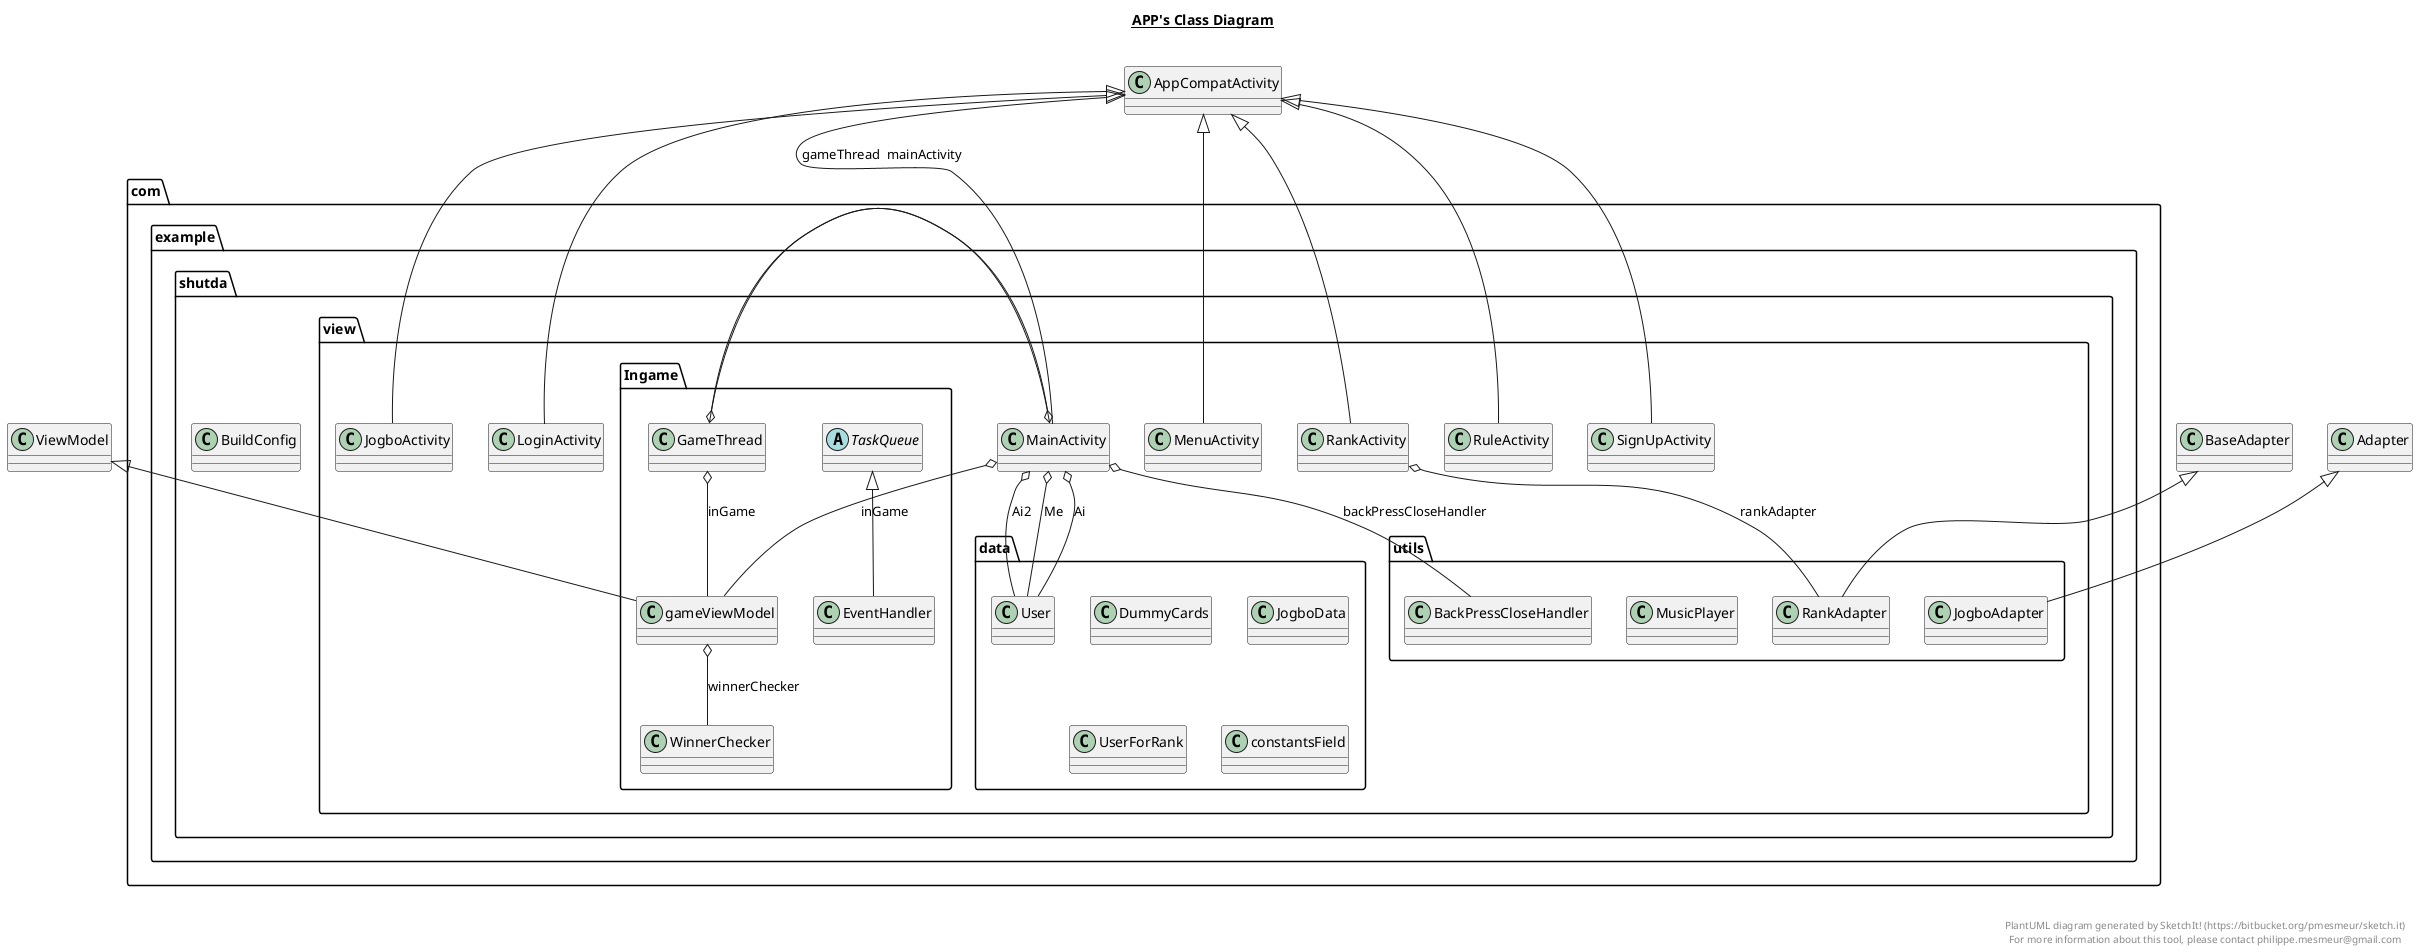 @startuml

title __APP's Class Diagram__\n

  package com.example.shutda {
    package com.example.shutda.view {
      package com.example.shutda.view.utils {
        class BackPressCloseHandler {
        }
      }
    }
  }
  

  package com.example.shutda {
    class BuildConfig {
    }
  }
  

  package com.example.shutda {
    package com.example.shutda.view {
      package com.example.shutda.view.data {
        class DummyCards {
        }
      }
    }
  }
  

  package com.example.shutda {
    package com.example.shutda.view {
      package com.example.shutda.view.Ingame {
        class EventHandler {
        }
      }
    }
  }
  

  package com.example.shutda {
    package com.example.shutda.view {
      package com.example.shutda.view.Ingame {
        class GameThread {
        }
      }
    }
  }
  

  package com.example.shutda {
    package com.example.shutda.view {
      class JogboActivity {
      }
    }
  }
  

  package com.example.shutda {
    package com.example.shutda.view {
      package com.example.shutda.view.utils {
        class JogboAdapter {
        }
      }
    }
  }
  

  package com.example.shutda {
    package com.example.shutda.view {
      package com.example.shutda.view.data {
        class JogboData {
        }
      }
    }
  }
  

  package com.example.shutda {
    package com.example.shutda.view {
      class LoginActivity {
      }
    }
  }
  

  package com.example.shutda {
    package com.example.shutda.view {
      class MainActivity {
      }
    }
  }
  

  package com.example.shutda {
    package com.example.shutda.view {
      class MenuActivity {
      }
    }
  }
  

  package com.example.shutda {
    package com.example.shutda.view {
      package com.example.shutda.view.utils {
        class MusicPlayer {
        }
      }
    }
  }
  

  package com.example.shutda {
    package com.example.shutda.view {
      class RankActivity {
      }
    }
  }
  

  package com.example.shutda {
    package com.example.shutda.view {
      package com.example.shutda.view.utils {
        class RankAdapter {
        }
      }
    }
  }
  

  package com.example.shutda {
    package com.example.shutda.view {
      class RuleActivity {
      }
    }
  }
  

  package com.example.shutda {
    package com.example.shutda.view {
      class SignUpActivity {
      }
    }
  }
  

  package com.example.shutda {
    package com.example.shutda.view {
      package com.example.shutda.view.Ingame {
        abstract class TaskQueue {
        }
      }
    }
  }
  

  package com.example.shutda {
    package com.example.shutda.view {
      package com.example.shutda.view.data {
        class User {
        }
      }
    }
  }
  

  package com.example.shutda {
    package com.example.shutda.view {
      package com.example.shutda.view.data {
        class UserForRank {
        }
      }
    }
  }
  

  package com.example.shutda {
    package com.example.shutda.view {
      package com.example.shutda.view.Ingame {
        class WinnerChecker {
        }
      }
    }
  }
  

  package com.example.shutda {
    package com.example.shutda.view {
      package com.example.shutda.view.data {
        class constantsField {
        }
      }
    }
  }
  

  package com.example.shutda {
    package com.example.shutda.view {
      package com.example.shutda.view.Ingame {
        class gameViewModel {
        }
      }
    }
  }
  

  EventHandler -up-|> TaskQueue
  GameThread o-- gameViewModel : inGame
  GameThread o-- MainActivity : mainActivity
  JogboActivity -up-|> AppCompatActivity
  JogboAdapter -up-|> Adapter
  LoginActivity -up-|> AppCompatActivity
  MainActivity -up-|> AppCompatActivity
  MainActivity o-- BackPressCloseHandler : backPressCloseHandler
  MainActivity o-- User : Me
  MainActivity o-- User : Ai
  MainActivity o-- User : Ai2
  MainActivity o-- gameViewModel : inGame
  MainActivity o-- GameThread : gameThread
  MenuActivity -up-|> AppCompatActivity
  RankActivity -up-|> AppCompatActivity
  RankActivity o-- RankAdapter : rankAdapter
  RankAdapter -up-|> BaseAdapter
  RuleActivity -up-|> AppCompatActivity
  SignUpActivity -up-|> AppCompatActivity
  gameViewModel -up-|> ViewModel
  gameViewModel o-- WinnerChecker : winnerChecker


right footer


PlantUML diagram generated by SketchIt! (https://bitbucket.org/pmesmeur/sketch.it)
For more information about this tool, please contact philippe.mesmeur@gmail.com
endfooter

@enduml
